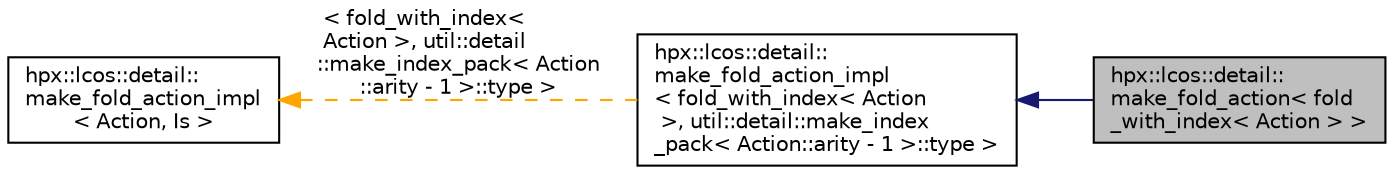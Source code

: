 digraph "hpx::lcos::detail::make_fold_action&lt; fold_with_index&lt; Action &gt; &gt;"
{
  edge [fontname="Helvetica",fontsize="10",labelfontname="Helvetica",labelfontsize="10"];
  node [fontname="Helvetica",fontsize="10",shape=record];
  rankdir="LR";
  Node0 [label="hpx::lcos::detail::\lmake_fold_action\< fold\l_with_index\< Action \> \>",height=0.2,width=0.4,color="black", fillcolor="grey75", style="filled", fontcolor="black"];
  Node1 -> Node0 [dir="back",color="midnightblue",fontsize="10",style="solid",fontname="Helvetica"];
  Node1 [label="hpx::lcos::detail::\lmake_fold_action_impl\l\< fold_with_index\< Action\l \>, util::detail::make_index\l_pack\< Action::arity - 1 \>::type \>",height=0.2,width=0.4,color="black", fillcolor="white", style="filled",URL="$da/d2f/structhpx_1_1lcos_1_1detail_1_1make__fold__action__impl.html"];
  Node2 -> Node1 [dir="back",color="orange",fontsize="10",style="dashed",label=" \< fold_with_index\<\l Action \>, util::detail\l::make_index_pack\< Action\l::arity - 1 \>::type \>" ,fontname="Helvetica"];
  Node2 [label="hpx::lcos::detail::\lmake_fold_action_impl\l\< Action, Is \>",height=0.2,width=0.4,color="black", fillcolor="white", style="filled",URL="$da/d2f/structhpx_1_1lcos_1_1detail_1_1make__fold__action__impl.html"];
}
